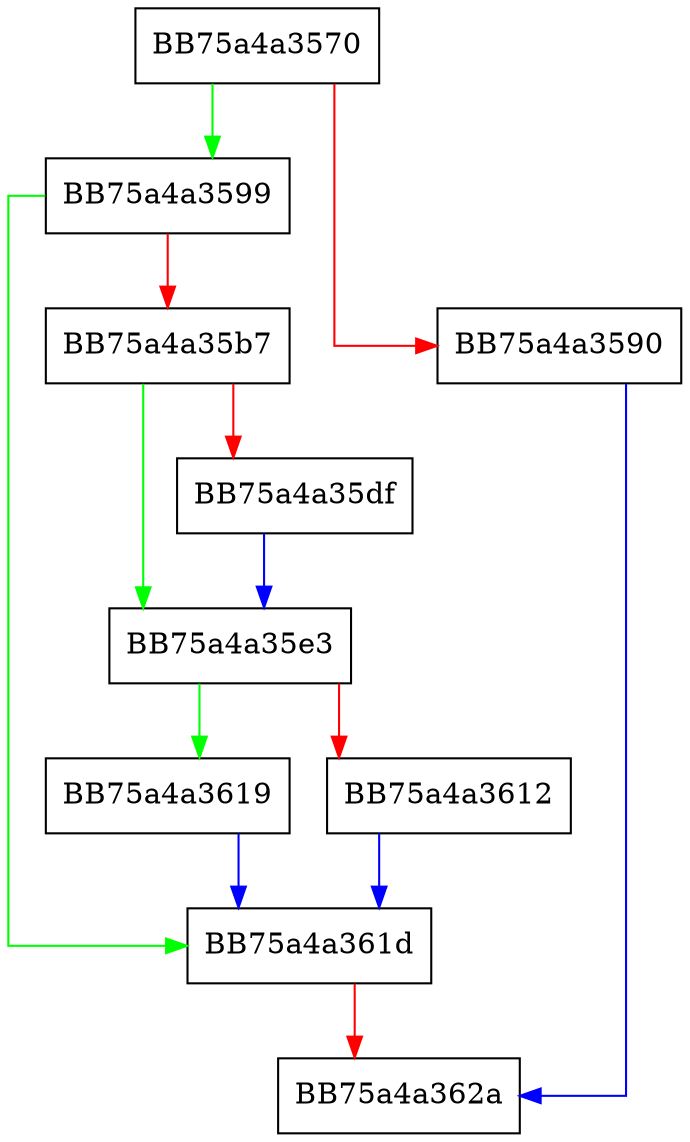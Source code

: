 digraph Pop {
  node [shape="box"];
  graph [splines=ortho];
  BB75a4a3570 -> BB75a4a3599 [color="green"];
  BB75a4a3570 -> BB75a4a3590 [color="red"];
  BB75a4a3590 -> BB75a4a362a [color="blue"];
  BB75a4a3599 -> BB75a4a361d [color="green"];
  BB75a4a3599 -> BB75a4a35b7 [color="red"];
  BB75a4a35b7 -> BB75a4a35e3 [color="green"];
  BB75a4a35b7 -> BB75a4a35df [color="red"];
  BB75a4a35df -> BB75a4a35e3 [color="blue"];
  BB75a4a35e3 -> BB75a4a3619 [color="green"];
  BB75a4a35e3 -> BB75a4a3612 [color="red"];
  BB75a4a3612 -> BB75a4a361d [color="blue"];
  BB75a4a3619 -> BB75a4a361d [color="blue"];
  BB75a4a361d -> BB75a4a362a [color="red"];
}